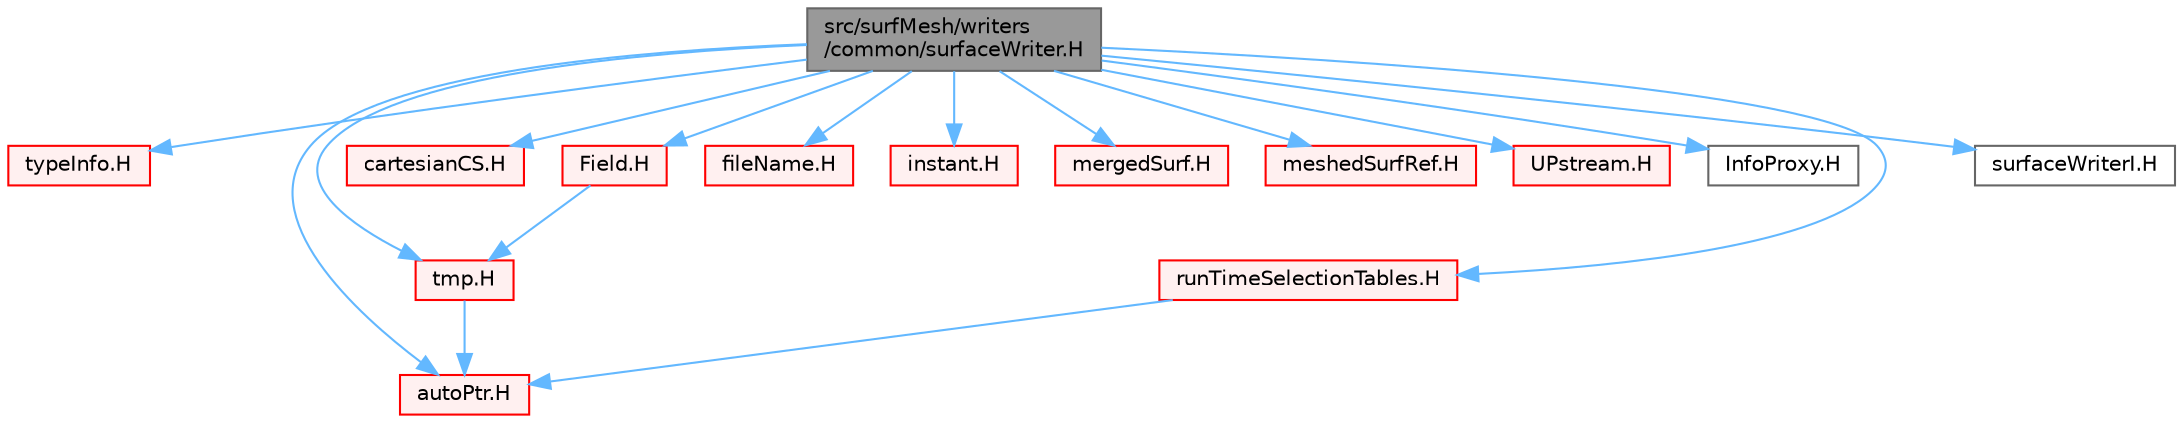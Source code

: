 digraph "src/surfMesh/writers/common/surfaceWriter.H"
{
 // LATEX_PDF_SIZE
  bgcolor="transparent";
  edge [fontname=Helvetica,fontsize=10,labelfontname=Helvetica,labelfontsize=10];
  node [fontname=Helvetica,fontsize=10,shape=box,height=0.2,width=0.4];
  Node1 [id="Node000001",label="src/surfMesh/writers\l/common/surfaceWriter.H",height=0.2,width=0.4,color="gray40", fillcolor="grey60", style="filled", fontcolor="black",tooltip=" "];
  Node1 -> Node2 [id="edge1_Node000001_Node000002",color="steelblue1",style="solid",tooltip=" "];
  Node2 [id="Node000002",label="typeInfo.H",height=0.2,width=0.4,color="red", fillcolor="#FFF0F0", style="filled",URL="$typeInfo_8H.html",tooltip=" "];
  Node1 -> Node75 [id="edge2_Node000001_Node000075",color="steelblue1",style="solid",tooltip=" "];
  Node75 [id="Node000075",label="autoPtr.H",height=0.2,width=0.4,color="red", fillcolor="#FFF0F0", style="filled",URL="$autoPtr_8H.html",tooltip=" "];
  Node1 -> Node77 [id="edge3_Node000001_Node000077",color="steelblue1",style="solid",tooltip=" "];
  Node77 [id="Node000077",label="tmp.H",height=0.2,width=0.4,color="red", fillcolor="#FFF0F0", style="filled",URL="$tmp_8H.html",tooltip=" "];
  Node77 -> Node75 [id="edge4_Node000077_Node000075",color="steelblue1",style="solid",tooltip=" "];
  Node1 -> Node80 [id="edge5_Node000001_Node000080",color="steelblue1",style="solid",tooltip=" "];
  Node80 [id="Node000080",label="cartesianCS.H",height=0.2,width=0.4,color="red", fillcolor="#FFF0F0", style="filled",URL="$cartesianCS_8H.html",tooltip=" "];
  Node1 -> Node110 [id="edge6_Node000001_Node000110",color="steelblue1",style="solid",tooltip=" "];
  Node110 [id="Node000110",label="Field.H",height=0.2,width=0.4,color="red", fillcolor="#FFF0F0", style="filled",URL="$Field_8H.html",tooltip=" "];
  Node110 -> Node77 [id="edge7_Node000110_Node000077",color="steelblue1",style="solid",tooltip=" "];
  Node1 -> Node46 [id="edge8_Node000001_Node000046",color="steelblue1",style="solid",tooltip=" "];
  Node46 [id="Node000046",label="fileName.H",height=0.2,width=0.4,color="red", fillcolor="#FFF0F0", style="filled",URL="$fileName_8H.html",tooltip=" "];
  Node1 -> Node211 [id="edge9_Node000001_Node000211",color="steelblue1",style="solid",tooltip=" "];
  Node211 [id="Node000211",label="instant.H",height=0.2,width=0.4,color="red", fillcolor="#FFF0F0", style="filled",URL="$instant_8H.html",tooltip=" "];
  Node1 -> Node213 [id="edge10_Node000001_Node000213",color="steelblue1",style="solid",tooltip=" "];
  Node213 [id="Node000213",label="mergedSurf.H",height=0.2,width=0.4,color="red", fillcolor="#FFF0F0", style="filled",URL="$mergedSurf_8H.html",tooltip=" "];
  Node1 -> Node240 [id="edge11_Node000001_Node000240",color="steelblue1",style="solid",tooltip=" "];
  Node240 [id="Node000240",label="meshedSurfRef.H",height=0.2,width=0.4,color="red", fillcolor="#FFF0F0", style="filled",URL="$meshedSurfRef_8H.html",tooltip=" "];
  Node1 -> Node142 [id="edge12_Node000001_Node000142",color="steelblue1",style="solid",tooltip=" "];
  Node142 [id="Node000142",label="UPstream.H",height=0.2,width=0.4,color="red", fillcolor="#FFF0F0", style="filled",URL="$UPstream_8H.html",tooltip=" "];
  Node1 -> Node48 [id="edge13_Node000001_Node000048",color="steelblue1",style="solid",tooltip=" "];
  Node48 [id="Node000048",label="InfoProxy.H",height=0.2,width=0.4,color="grey40", fillcolor="white", style="filled",URL="$InfoProxy_8H.html",tooltip=" "];
  Node1 -> Node161 [id="edge14_Node000001_Node000161",color="steelblue1",style="solid",tooltip=" "];
  Node161 [id="Node000161",label="runTimeSelectionTables.H",height=0.2,width=0.4,color="red", fillcolor="#FFF0F0", style="filled",URL="$runTimeSelectionTables_8H.html",tooltip="Macros to ease declaration of run-time selection tables."];
  Node161 -> Node75 [id="edge15_Node000161_Node000075",color="steelblue1",style="solid",tooltip=" "];
  Node1 -> Node242 [id="edge16_Node000001_Node000242",color="steelblue1",style="solid",tooltip=" "];
  Node242 [id="Node000242",label="surfaceWriterI.H",height=0.2,width=0.4,color="grey40", fillcolor="white", style="filled",URL="$surfaceWriterI_8H.html",tooltip=" "];
}
